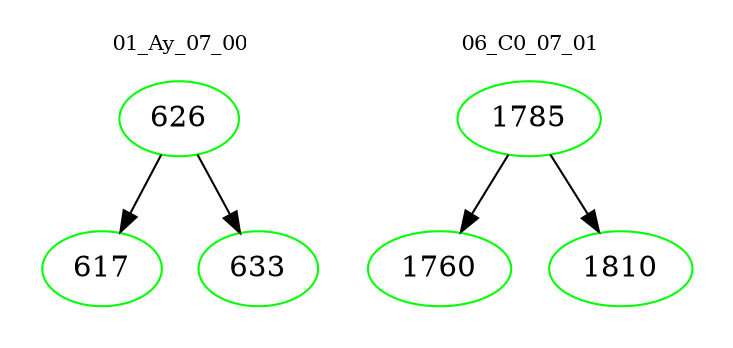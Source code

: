 digraph{
subgraph cluster_0 {
color = white
label = "01_Ay_07_00";
fontsize=10;
T0_626 [label="626", color="green"]
T0_626 -> T0_617 [color="black"]
T0_617 [label="617", color="green"]
T0_626 -> T0_633 [color="black"]
T0_633 [label="633", color="green"]
}
subgraph cluster_1 {
color = white
label = "06_C0_07_01";
fontsize=10;
T1_1785 [label="1785", color="green"]
T1_1785 -> T1_1760 [color="black"]
T1_1760 [label="1760", color="green"]
T1_1785 -> T1_1810 [color="black"]
T1_1810 [label="1810", color="green"]
}
}
